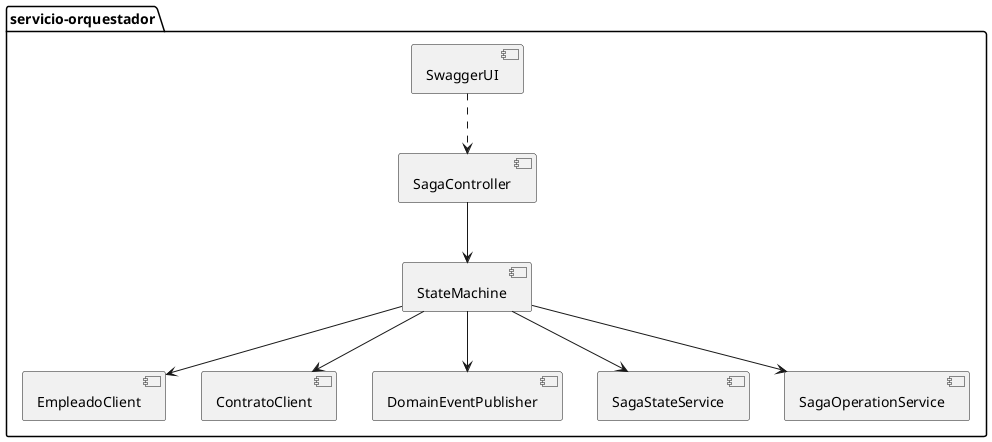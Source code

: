 @startuml
package "servicio-orquestador" {
  [SwaggerUI] ..> [SagaController]
  [SagaController] --> [StateMachine]
  [StateMachine] --> [EmpleadoClient]
  [StateMachine] --> [ContratoClient]
  [StateMachine] --> [DomainEventPublisher]
  [StateMachine] --> [SagaStateService]
  [StateMachine] --> [SagaOperationService]
}
@enduml
